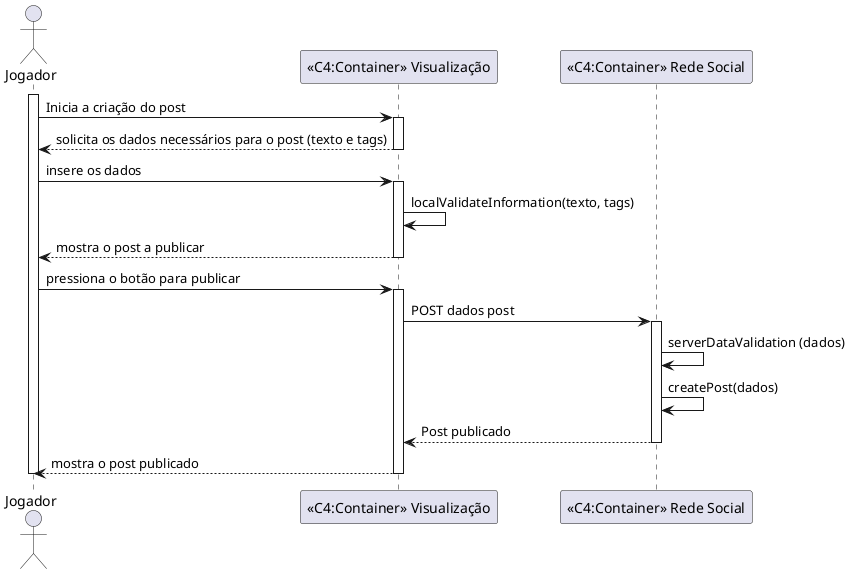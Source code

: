 ﻿@startuml

actor "Jogador" as jog

participant "<<C4:Container>> Visualização" as vis
participant "<<C4:Container>> Rede Social" as rede

activate jog

jog -> vis: Inicia a criação do post

activate vis
vis --> jog: solicita os dados necessários para o post (texto e tags)
deactivate vis

jog -> vis : insere os dados 
activate vis
vis->vis: localValidateInformation(texto, tags) 
vis --> jog : mostra o post a publicar
deactivate vis

jog -> vis : pressiona o botão para publicar
activate vis
vis->rede: POST dados post
activate rede 
rede-> rede: serverDataValidation (dados)
rede->rede: createPost(dados)
rede --> vis: Post publicado
deactivate rede

vis --> jog : mostra o post publicado
deactivate vis

deactivate jog


@enduml